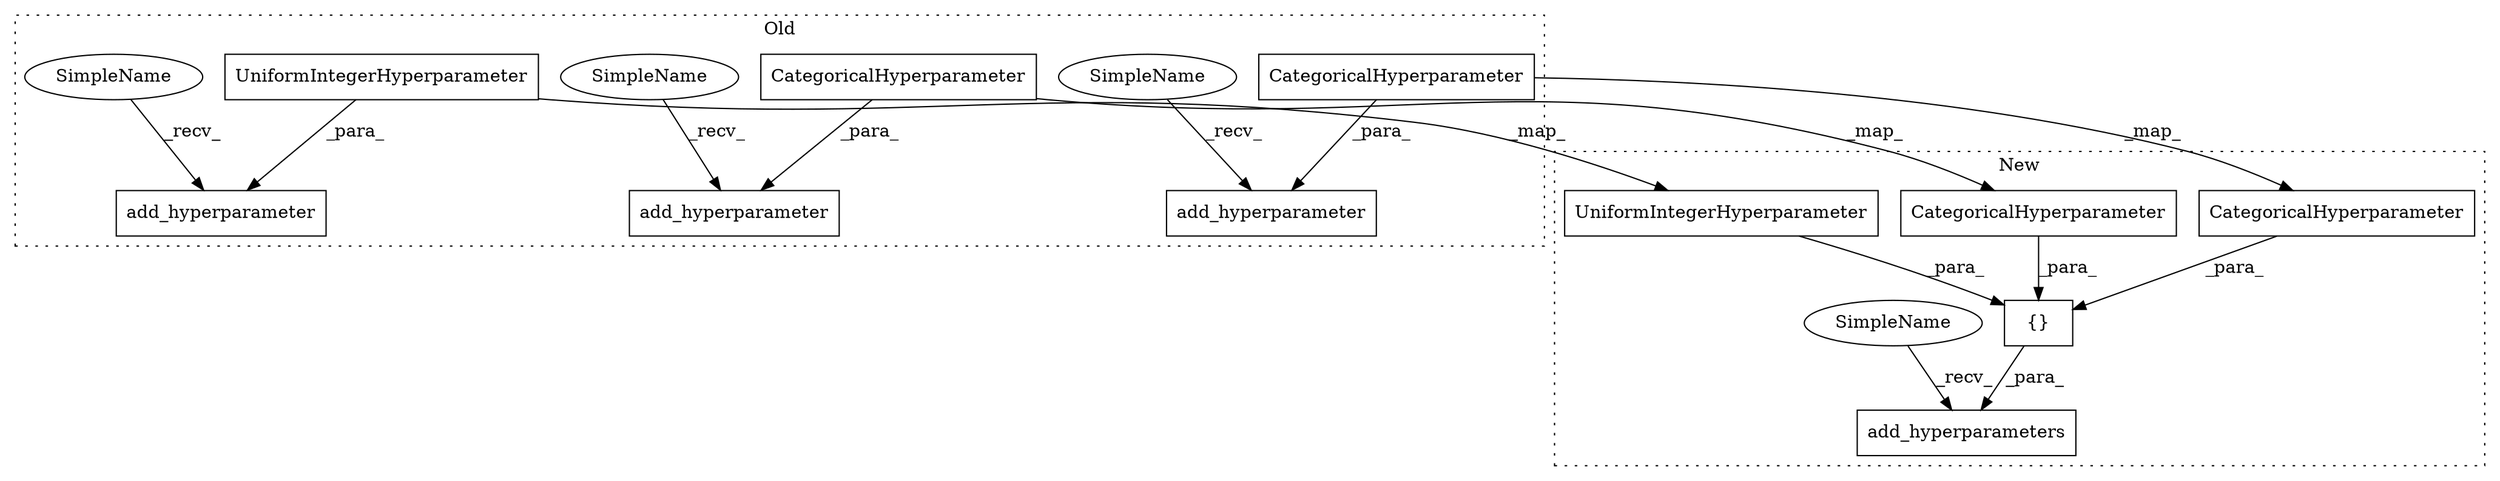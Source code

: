 digraph G {
subgraph cluster0 {
1 [label="add_hyperparameter" a="32" s="2431,2535" l="19,1" shape="box"];
4 [label="add_hyperparameter" a="32" s="2558,2654" l="19,1" shape="box"];
6 [label="CategoricalHyperparameter" a="32" s="2450,2534" l="26,1" shape="box"];
7 [label="add_hyperparameter" a="32" s="2209,2279" l="19,1" shape="box"];
8 [label="UniformIntegerHyperparameter" a="32" s="2228,2278" l="29,1" shape="box"];
11 [label="CategoricalHyperparameter" a="32" s="2577,2653" l="26,1" shape="box"];
12 [label="SimpleName" a="42" s="2555" l="2" shape="ellipse"];
13 [label="SimpleName" a="42" s="2428" l="2" shape="ellipse"];
14 [label="SimpleName" a="42" s="2206" l="2" shape="ellipse"];
label = "Old";
style="dotted";
}
subgraph cluster1 {
2 [label="add_hyperparameters" a="32" s="2564,2635" l="20,1" shape="box"];
3 [label="{}" a="4" s="2593,2634" l="1,1" shape="box"];
5 [label="CategoricalHyperparameter" a="32" s="2374,2458" l="26,1" shape="box"];
9 [label="UniformIntegerHyperparameter" a="32" s="2198,2248" l="29,1" shape="box"];
10 [label="CategoricalHyperparameter" a="32" s="2478,2554" l="26,1" shape="box"];
15 [label="SimpleName" a="42" s="2561" l="2" shape="ellipse"];
label = "New";
style="dotted";
}
3 -> 2 [label="_para_"];
5 -> 3 [label="_para_"];
6 -> 5 [label="_map_"];
6 -> 1 [label="_para_"];
8 -> 9 [label="_map_"];
8 -> 7 [label="_para_"];
9 -> 3 [label="_para_"];
10 -> 3 [label="_para_"];
11 -> 10 [label="_map_"];
11 -> 4 [label="_para_"];
12 -> 4 [label="_recv_"];
13 -> 1 [label="_recv_"];
14 -> 7 [label="_recv_"];
15 -> 2 [label="_recv_"];
}